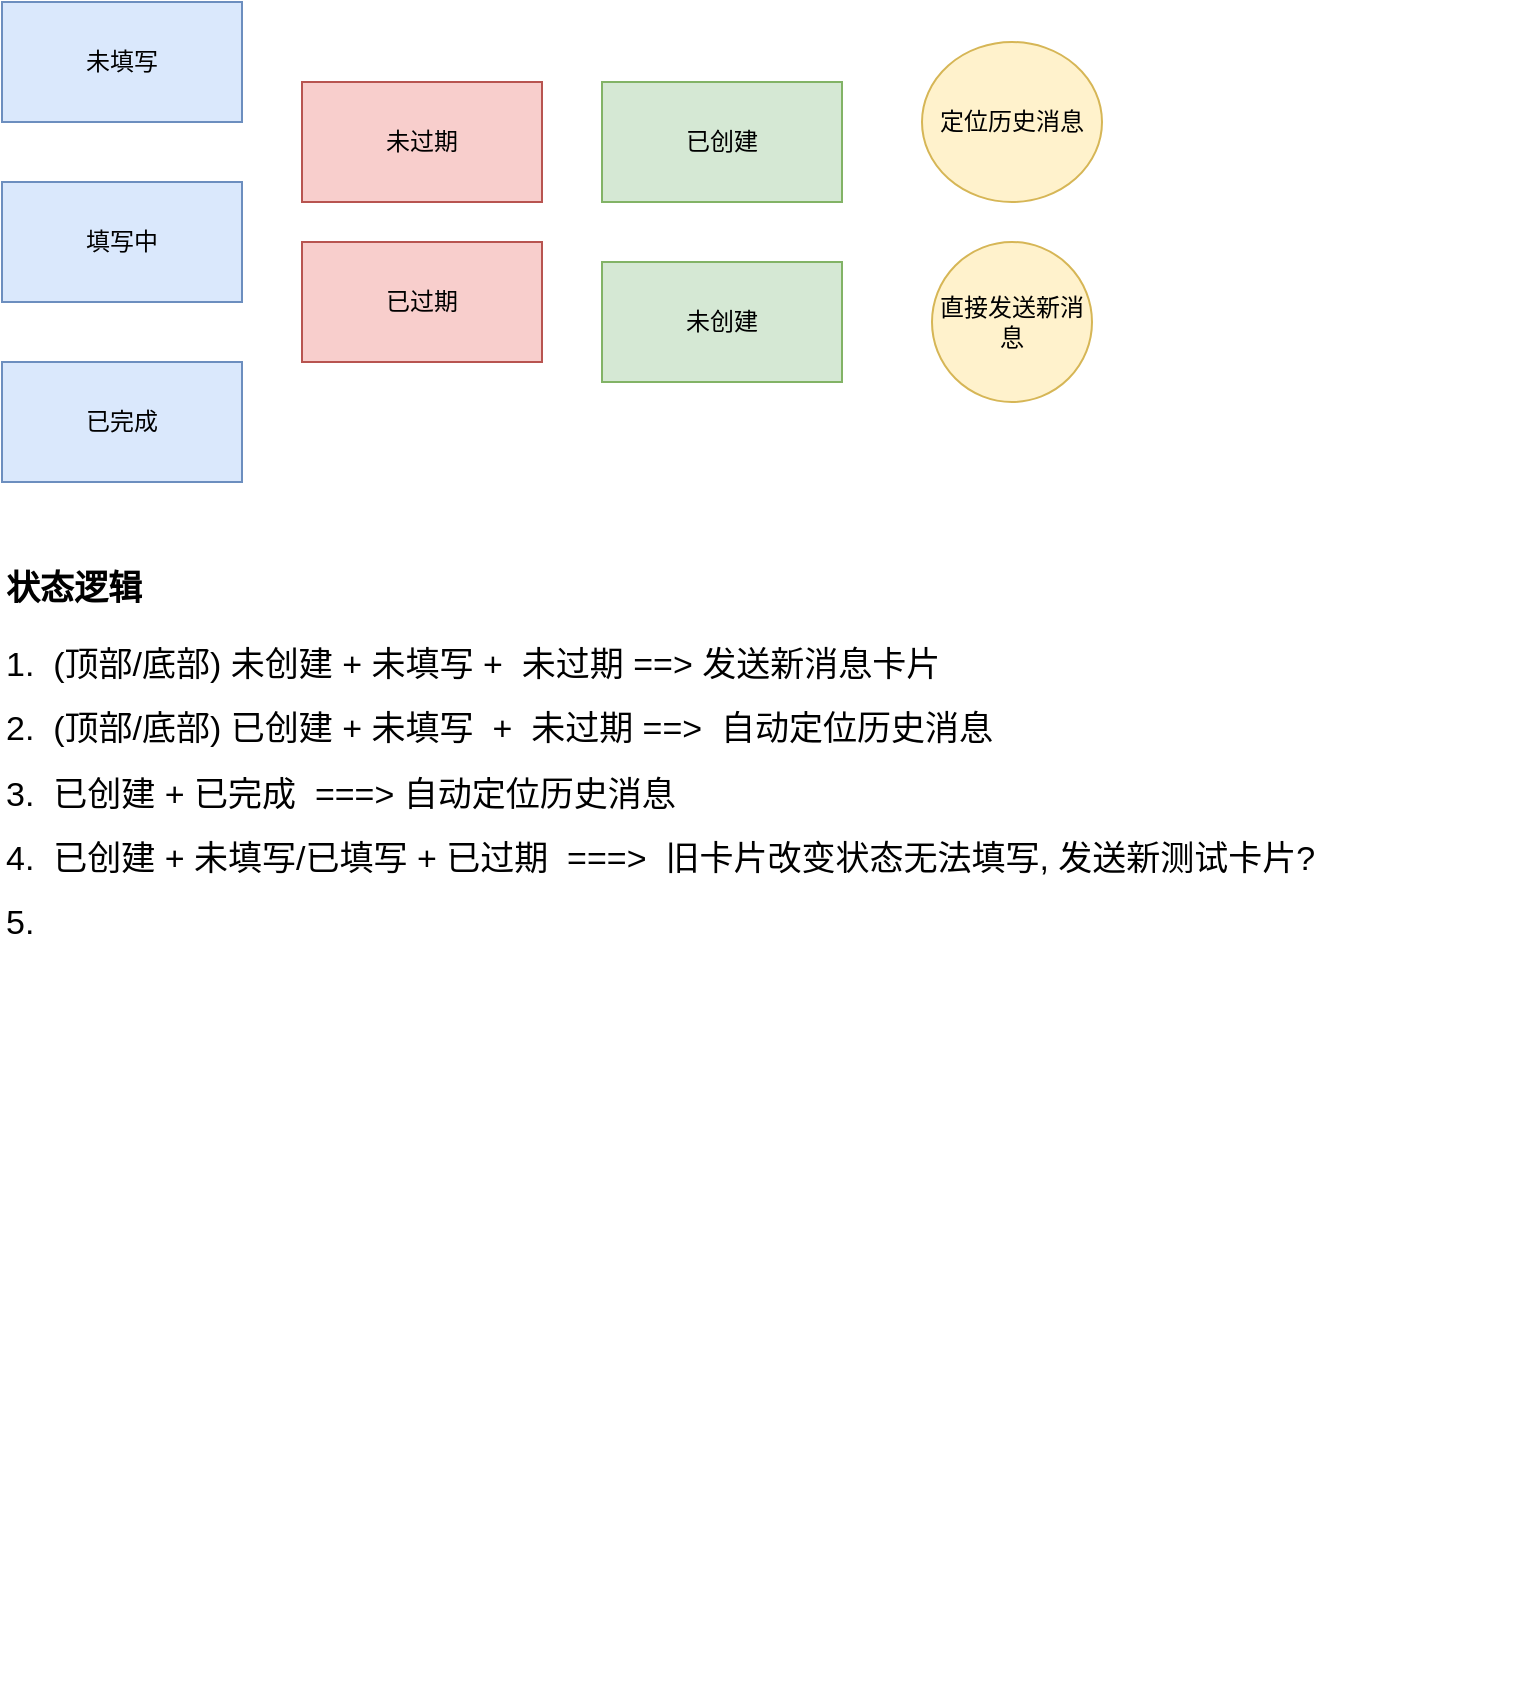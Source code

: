 <mxfile version="26.1.1">
  <diagram name="第 1 页" id="d-XIQevabOmVbYcMhAnU">
    <mxGraphModel dx="1004" dy="539" grid="1" gridSize="10" guides="1" tooltips="1" connect="1" arrows="1" fold="1" page="1" pageScale="1" pageWidth="827" pageHeight="1169" math="0" shadow="0">
      <root>
        <mxCell id="0" />
        <mxCell id="1" parent="0" />
        <mxCell id="VopykSJa0WOo6HNXJ4ij-1" value="未填写" style="rounded=0;whiteSpace=wrap;html=1;fillColor=#dae8fc;strokeColor=#6c8ebf;" vertex="1" parent="1">
          <mxGeometry x="40" y="60" width="120" height="60" as="geometry" />
        </mxCell>
        <mxCell id="VopykSJa0WOo6HNXJ4ij-3" value="填写中" style="rounded=0;whiteSpace=wrap;html=1;fillColor=#dae8fc;strokeColor=#6c8ebf;" vertex="1" parent="1">
          <mxGeometry x="40" y="150" width="120" height="60" as="geometry" />
        </mxCell>
        <mxCell id="VopykSJa0WOo6HNXJ4ij-4" value="已完成" style="rounded=0;whiteSpace=wrap;html=1;fillColor=#dae8fc;strokeColor=#6c8ebf;" vertex="1" parent="1">
          <mxGeometry x="40" y="240" width="120" height="60" as="geometry" />
        </mxCell>
        <mxCell id="VopykSJa0WOo6HNXJ4ij-5" value="未过期" style="rounded=0;whiteSpace=wrap;html=1;fillColor=#f8cecc;strokeColor=#b85450;" vertex="1" parent="1">
          <mxGeometry x="190" y="100" width="120" height="60" as="geometry" />
        </mxCell>
        <mxCell id="VopykSJa0WOo6HNXJ4ij-6" value="已过期" style="rounded=0;whiteSpace=wrap;html=1;fillColor=#f8cecc;strokeColor=#b85450;" vertex="1" parent="1">
          <mxGeometry x="190" y="180" width="120" height="60" as="geometry" />
        </mxCell>
        <mxCell id="VopykSJa0WOo6HNXJ4ij-7" value="已创建" style="rounded=0;whiteSpace=wrap;html=1;fillColor=#d5e8d4;strokeColor=#82b366;" vertex="1" parent="1">
          <mxGeometry x="340" y="100" width="120" height="60" as="geometry" />
        </mxCell>
        <mxCell id="VopykSJa0WOo6HNXJ4ij-8" value="未创建" style="rounded=0;whiteSpace=wrap;html=1;fillColor=#d5e8d4;strokeColor=#82b366;" vertex="1" parent="1">
          <mxGeometry x="340" y="190" width="120" height="60" as="geometry" />
        </mxCell>
        <mxCell id="VopykSJa0WOo6HNXJ4ij-13" value="直接发送新消息" style="ellipse;whiteSpace=wrap;html=1;fillColor=#fff2cc;strokeColor=#d6b656;rounded=0;" vertex="1" parent="1">
          <mxGeometry x="505" y="180" width="80" height="80" as="geometry" />
        </mxCell>
        <mxCell id="VopykSJa0WOo6HNXJ4ij-17" value="定位历史消息" style="ellipse;whiteSpace=wrap;html=1;fillColor=#fff2cc;strokeColor=#d6b656;" vertex="1" parent="1">
          <mxGeometry x="500" y="80" width="90" height="80" as="geometry" />
        </mxCell>
        <mxCell id="VopykSJa0WOo6HNXJ4ij-19" value="&lt;div&gt;&lt;br&gt;&lt;/div&gt;" style="text;html=1;align=center;verticalAlign=middle;resizable=0;points=[];autosize=1;strokeColor=none;fillColor=none;fontSize=16;" vertex="1" parent="1">
          <mxGeometry x="320" y="430" width="20" height="30" as="geometry" />
        </mxCell>
        <mxCell id="VopykSJa0WOo6HNXJ4ij-20" value="&lt;h1 style=&quot;margin-top: 0px;&quot;&gt;&lt;span style=&quot;font-size: 17px;&quot;&gt;状态逻辑&lt;/span&gt;&lt;/h1&gt;&lt;p&gt;&lt;font style=&quot;font-size: 17px;&quot;&gt;1.&amp;nbsp; (顶部/底部) 未创建 + 未填写 +&amp;nbsp; 未过期 ==&amp;gt; 发送新消息卡片&amp;nbsp;&amp;nbsp;&lt;/font&gt;&lt;span style=&quot;font-size: 17px; background-color: transparent; color: light-dark(rgb(0, 0, 0), rgb(255, 255, 255));&quot;&gt;&amp;nbsp; &amp;nbsp; &amp;nbsp; &amp;nbsp; &amp;nbsp; &amp;nbsp; &amp;nbsp; &amp;nbsp; &amp;nbsp; &amp;nbsp; &amp;nbsp; &amp;nbsp;&lt;/span&gt;&lt;/p&gt;&lt;p&gt;&lt;font style=&quot;font-size: 17px;&quot;&gt;2.&amp;nbsp; (顶部/底部) 已创建 + 未填写&amp;nbsp; +&amp;nbsp; 未过期 ==&amp;gt;&amp;nbsp; 自动定位历史消息&amp;nbsp; &amp;nbsp;&lt;/font&gt;&lt;/p&gt;&lt;p&gt;&lt;font style=&quot;font-size: 17px;&quot;&gt;3.&amp;nbsp; 已创建 + 已完成&amp;nbsp; ===&amp;gt; 自动定位历史消息&lt;/font&gt;&lt;/p&gt;&lt;p&gt;&lt;font style=&quot;font-size: 17px;&quot;&gt;4.&amp;nbsp; 已创建 + 未填写/已填写 + 已过期&amp;nbsp; ===&amp;gt;&amp;nbsp; 旧卡片改变状态无法填写, 发送新测试卡片?&lt;/font&gt;&lt;/p&gt;&lt;p&gt;&lt;font style=&quot;font-size: 17px;&quot;&gt;5.&amp;nbsp; &amp;nbsp; &amp;nbsp; &amp;nbsp; &amp;nbsp; &amp;nbsp; &amp;nbsp; &amp;nbsp;&lt;/font&gt;&lt;/p&gt;&lt;div&gt;&lt;font style=&quot;font-size: 17px;&quot;&gt;&lt;br&gt;&lt;/font&gt;&lt;/div&gt;&lt;div&gt;&lt;font style=&quot;font-size: 17px;&quot;&gt;&lt;br&gt;&lt;/font&gt;&lt;/div&gt;&lt;div&gt;&lt;font style=&quot;font-size: 17px;&quot;&gt;&lt;br&gt;&lt;/font&gt;&lt;/div&gt;&lt;div&gt;&lt;br style=&quot;font-size: 16px; text-align: center; text-wrap-mode: nowrap;&quot;&gt;&lt;/div&gt;" style="text;html=1;whiteSpace=wrap;overflow=hidden;rounded=0;" vertex="1" parent="1">
          <mxGeometry x="40" y="330" width="760" height="570" as="geometry" />
        </mxCell>
      </root>
    </mxGraphModel>
  </diagram>
</mxfile>
